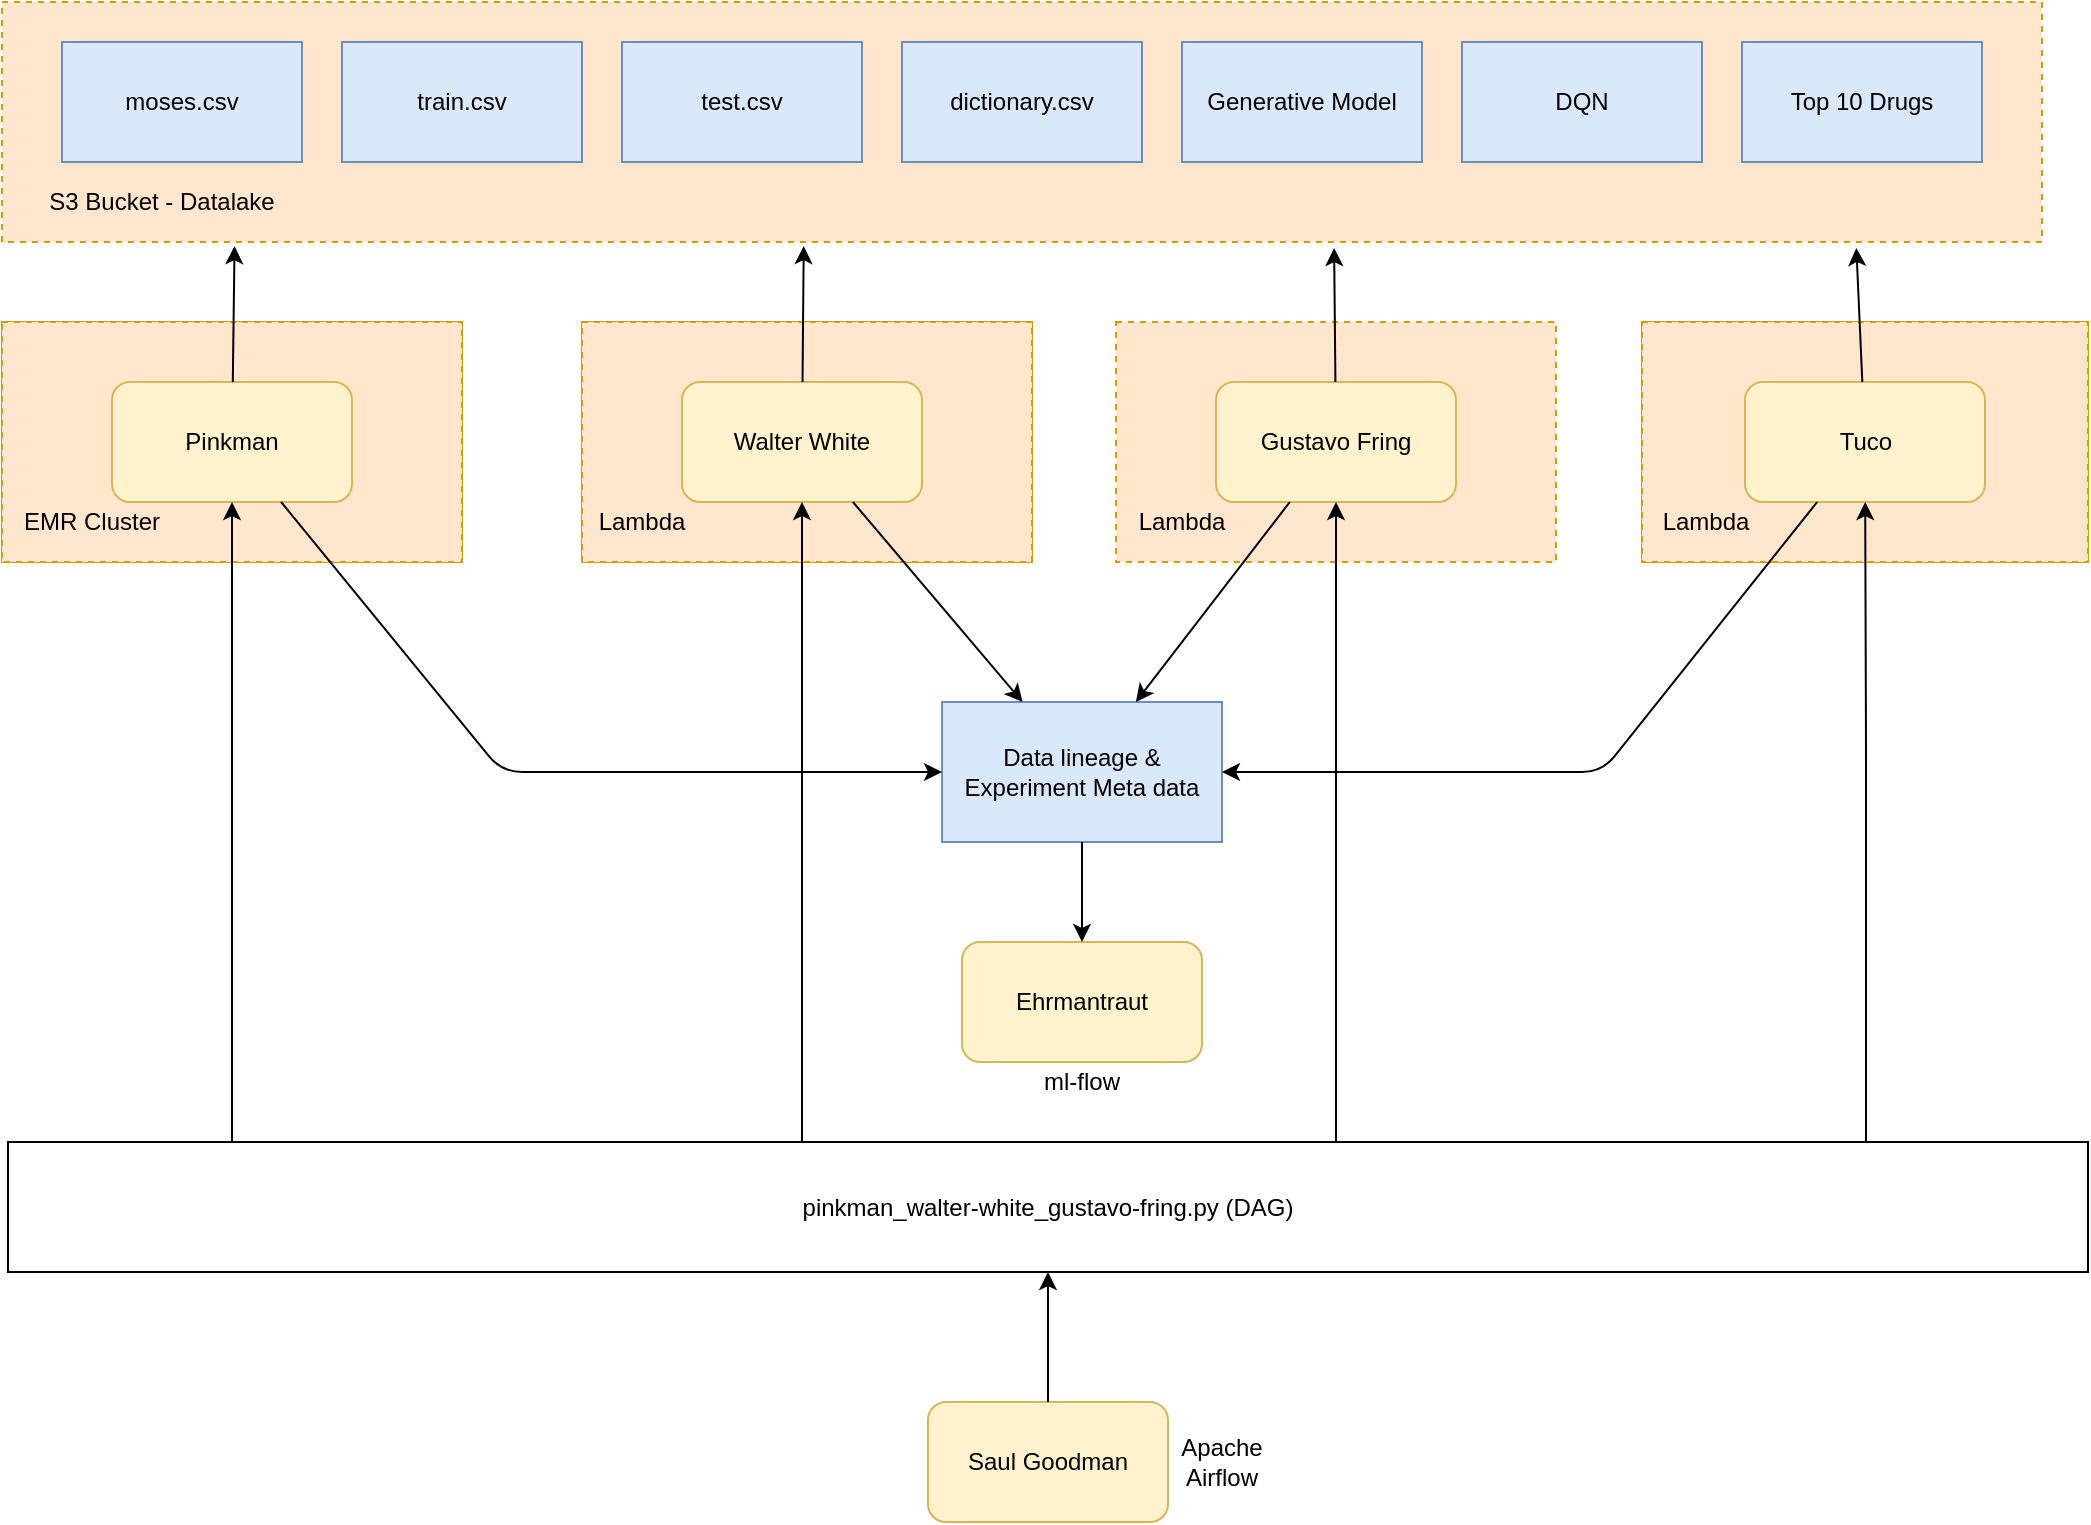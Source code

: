 <mxfile version="12.9.3" type="device"><diagram id="lmk1TOWlOx-mdo7H3TdX" name="Page-1"><mxGraphModel dx="1426" dy="1949" grid="1" gridSize="10" guides="1" tooltips="1" connect="1" arrows="1" fold="1" page="1" pageScale="1" pageWidth="827" pageHeight="1169" math="0" shadow="0"><root><mxCell id="0"/><mxCell id="1" parent="0"/><mxCell id="G7s3gnp-R0jqKUmQ308u-65" value="" style="rounded=0;whiteSpace=wrap;html=1;strokeColor=#d79b00;dashed=1;fillColor=#ffe6cc;" vertex="1" parent="1"><mxGeometry x="50" y="-210" width="1020" height="120" as="geometry"/></mxCell><mxCell id="G7s3gnp-R0jqKUmQ308u-2" value="Ehrmantraut" style="rounded=1;whiteSpace=wrap;html=1;fillColor=#fff2cc;strokeColor=#d6b656;" vertex="1" parent="1"><mxGeometry x="530" y="260" width="120" height="60" as="geometry"/></mxCell><mxCell id="G7s3gnp-R0jqKUmQ308u-5" value="Saul Goodman" style="rounded=1;whiteSpace=wrap;html=1;fillColor=#fff2cc;strokeColor=#d6b656;" vertex="1" parent="1"><mxGeometry x="513" y="490" width="120" height="60" as="geometry"/></mxCell><mxCell id="G7s3gnp-R0jqKUmQ308u-19" value="Data lineage &amp;amp; Experiment Meta data" style="rounded=0;whiteSpace=wrap;html=1;fillColor=#dae8fc;strokeColor=#6c8ebf;" vertex="1" parent="1"><mxGeometry x="520" y="140" width="140" height="70" as="geometry"/></mxCell><mxCell id="G7s3gnp-R0jqKUmQ308u-24" value="" style="endArrow=classic;html=1;" edge="1" parent="1" source="G7s3gnp-R0jqKUmQ308u-19" target="G7s3gnp-R0jqKUmQ308u-2"><mxGeometry width="50" height="50" relative="1" as="geometry"><mxPoint x="500" y="-105" as="sourcePoint"/><mxPoint x="550" y="-155" as="targetPoint"/></mxGeometry></mxCell><mxCell id="G7s3gnp-R0jqKUmQ308u-25" value="" style="endArrow=classic;html=1;" edge="1" parent="1" source="G7s3gnp-R0jqKUmQ308u-5" target="G7s3gnp-R0jqKUmQ308u-1"><mxGeometry width="50" height="50" relative="1" as="geometry"><mxPoint x="263" y="587.5" as="sourcePoint"/><mxPoint x="313" y="537.5" as="targetPoint"/></mxGeometry></mxCell><mxCell id="G7s3gnp-R0jqKUmQ308u-29" value="train.csv" style="rounded=0;whiteSpace=wrap;html=1;fillColor=#dae8fc;strokeColor=#6c8ebf;" vertex="1" parent="1"><mxGeometry x="220" y="-190" width="120" height="60" as="geometry"/></mxCell><mxCell id="G7s3gnp-R0jqKUmQ308u-30" value="test.csv" style="rounded=0;whiteSpace=wrap;html=1;fillColor=#dae8fc;strokeColor=#6c8ebf;" vertex="1" parent="1"><mxGeometry x="360" y="-190" width="120" height="60" as="geometry"/></mxCell><mxCell id="G7s3gnp-R0jqKUmQ308u-32" value="dictionary.csv" style="rounded=0;whiteSpace=wrap;html=1;fillColor=#dae8fc;strokeColor=#6c8ebf;" vertex="1" parent="1"><mxGeometry x="500" y="-190" width="120" height="60" as="geometry"/></mxCell><mxCell id="G7s3gnp-R0jqKUmQ308u-1" value="pinkman_walter-white_gustavo-fring.py (DAG)" style="rounded=0;whiteSpace=wrap;html=1;" vertex="1" parent="1"><mxGeometry x="53" y="360" width="1040" height="65" as="geometry"/></mxCell><mxCell id="G7s3gnp-R0jqKUmQ308u-51" value="moses.csv" style="rounded=0;whiteSpace=wrap;html=1;fillColor=#dae8fc;strokeColor=#6c8ebf;" vertex="1" parent="1"><mxGeometry x="80" y="-190" width="120" height="60" as="geometry"/></mxCell><mxCell id="G7s3gnp-R0jqKUmQ308u-53" value="Generative Model" style="rounded=0;whiteSpace=wrap;html=1;fillColor=#dae8fc;strokeColor=#6c8ebf;" vertex="1" parent="1"><mxGeometry x="640" y="-190" width="120" height="60" as="geometry"/></mxCell><mxCell id="G7s3gnp-R0jqKUmQ308u-54" value="DQN" style="rounded=0;whiteSpace=wrap;html=1;fillColor=#dae8fc;strokeColor=#6c8ebf;" vertex="1" parent="1"><mxGeometry x="780" y="-190" width="120" height="60" as="geometry"/></mxCell><mxCell id="G7s3gnp-R0jqKUmQ308u-58" value="" style="group;fillColor=#ffe6cc;strokeColor=#d79b00;" vertex="1" connectable="0" parent="1"><mxGeometry x="50" y="-50" width="230" height="120" as="geometry"/></mxCell><mxCell id="G7s3gnp-R0jqKUmQ308u-39" value="" style="rounded=0;whiteSpace=wrap;html=1;dashed=1;fillColor=#ffe6cc;strokeColor=#d79b00;" vertex="1" parent="G7s3gnp-R0jqKUmQ308u-58"><mxGeometry width="230" height="120" as="geometry"/></mxCell><mxCell id="G7s3gnp-R0jqKUmQ308u-9" value="Pinkman" style="rounded=1;whiteSpace=wrap;html=1;fillColor=#fff2cc;strokeColor=#d6b656;" vertex="1" parent="G7s3gnp-R0jqKUmQ308u-58"><mxGeometry x="55" y="30" width="120" height="60" as="geometry"/></mxCell><mxCell id="G7s3gnp-R0jqKUmQ308u-40" value="EMR Cluster" style="text;html=1;strokeColor=none;fillColor=none;align=center;verticalAlign=middle;whiteSpace=wrap;rounded=0;dashed=1;" vertex="1" parent="G7s3gnp-R0jqKUmQ308u-58"><mxGeometry y="90" width="90" height="20" as="geometry"/></mxCell><mxCell id="G7s3gnp-R0jqKUmQ308u-59" value="" style="group;fillColor=#ffe6cc;strokeColor=#d79b00;" vertex="1" connectable="0" parent="1"><mxGeometry x="340" y="-50" width="225" height="120" as="geometry"/></mxCell><mxCell id="G7s3gnp-R0jqKUmQ308u-41" value="" style="rounded=0;whiteSpace=wrap;html=1;dashed=1;fillColor=#ffe6cc;strokeColor=#d79b00;" vertex="1" parent="G7s3gnp-R0jqKUmQ308u-59"><mxGeometry width="225" height="120" as="geometry"/></mxCell><mxCell id="G7s3gnp-R0jqKUmQ308u-8" value="Walter White" style="rounded=1;whiteSpace=wrap;html=1;fillColor=#fff2cc;strokeColor=#d6b656;" vertex="1" parent="G7s3gnp-R0jqKUmQ308u-59"><mxGeometry x="50" y="30" width="120" height="60" as="geometry"/></mxCell><mxCell id="G7s3gnp-R0jqKUmQ308u-49" value="Lambda" style="text;html=1;strokeColor=none;fillColor=none;align=center;verticalAlign=middle;whiteSpace=wrap;rounded=0;dashed=1;" vertex="1" parent="G7s3gnp-R0jqKUmQ308u-59"><mxGeometry x="10" y="90" width="40" height="20" as="geometry"/></mxCell><mxCell id="G7s3gnp-R0jqKUmQ308u-60" value="" style="group" vertex="1" connectable="0" parent="1"><mxGeometry x="607" y="-50" width="220" height="120" as="geometry"/></mxCell><mxCell id="G7s3gnp-R0jqKUmQ308u-55" value="" style="rounded=0;whiteSpace=wrap;html=1;dashed=1;fillColor=#ffe6cc;strokeColor=#d79b00;" vertex="1" parent="G7s3gnp-R0jqKUmQ308u-60"><mxGeometry width="220" height="120" as="geometry"/></mxCell><mxCell id="G7s3gnp-R0jqKUmQ308u-10" value="Gustavo Fring" style="rounded=1;whiteSpace=wrap;html=1;fillColor=#fff2cc;strokeColor=#d6b656;" vertex="1" parent="G7s3gnp-R0jqKUmQ308u-60"><mxGeometry x="50" y="30" width="120" height="60" as="geometry"/></mxCell><mxCell id="G7s3gnp-R0jqKUmQ308u-56" value="Lambda" style="text;html=1;strokeColor=none;fillColor=none;align=center;verticalAlign=middle;whiteSpace=wrap;rounded=0;dashed=1;" vertex="1" parent="G7s3gnp-R0jqKUmQ308u-60"><mxGeometry x="13" y="90" width="40" height="20" as="geometry"/></mxCell><mxCell id="G7s3gnp-R0jqKUmQ308u-63" value="" style="group;fillColor=#ffe6cc;strokeColor=#d79b00;" vertex="1" connectable="0" parent="1"><mxGeometry x="870" y="-50" width="223" height="120" as="geometry"/></mxCell><mxCell id="G7s3gnp-R0jqKUmQ308u-61" value="" style="rounded=0;whiteSpace=wrap;html=1;dashed=1;fillColor=#ffe6cc;strokeColor=#d79b00;" vertex="1" parent="G7s3gnp-R0jqKUmQ308u-63"><mxGeometry width="223" height="120" as="geometry"/></mxCell><mxCell id="G7s3gnp-R0jqKUmQ308u-11" value="Tuco" style="rounded=1;whiteSpace=wrap;html=1;fillColor=#fff2cc;strokeColor=#d6b656;" vertex="1" parent="G7s3gnp-R0jqKUmQ308u-63"><mxGeometry x="51.5" y="30" width="120" height="60" as="geometry"/></mxCell><mxCell id="G7s3gnp-R0jqKUmQ308u-62" value="Lambda" style="text;html=1;strokeColor=none;fillColor=none;align=center;verticalAlign=middle;whiteSpace=wrap;rounded=0;dashed=1;" vertex="1" parent="G7s3gnp-R0jqKUmQ308u-63"><mxGeometry x="11.5" y="90" width="40" height="20" as="geometry"/></mxCell><mxCell id="G7s3gnp-R0jqKUmQ308u-64" value="Top 10 Drugs" style="rounded=0;whiteSpace=wrap;html=1;fillColor=#dae8fc;strokeColor=#6c8ebf;" vertex="1" parent="1"><mxGeometry x="920" y="-190" width="120" height="60" as="geometry"/></mxCell><mxCell id="G7s3gnp-R0jqKUmQ308u-66" value="S3 Bucket - Datalake" style="text;html=1;strokeColor=none;fillColor=none;align=center;verticalAlign=middle;whiteSpace=wrap;rounded=0;dashed=1;" vertex="1" parent="1"><mxGeometry x="60" y="-120" width="140" height="20" as="geometry"/></mxCell><mxCell id="G7s3gnp-R0jqKUmQ308u-68" value="" style="endArrow=classic;html=1;" edge="1" parent="1" source="G7s3gnp-R0jqKUmQ308u-1" target="G7s3gnp-R0jqKUmQ308u-9"><mxGeometry width="50" height="50" relative="1" as="geometry"><mxPoint x="160" y="155" as="sourcePoint"/><mxPoint x="170" y="100" as="targetPoint"/><Array as="points"><mxPoint x="165" y="360"/><mxPoint x="165" y="160"/></Array></mxGeometry></mxCell><mxCell id="G7s3gnp-R0jqKUmQ308u-69" value="" style="endArrow=classic;html=1;" edge="1" parent="1" source="G7s3gnp-R0jqKUmQ308u-1" target="G7s3gnp-R0jqKUmQ308u-8"><mxGeometry width="50" height="50" relative="1" as="geometry"><mxPoint x="400" y="360" as="sourcePoint"/><mxPoint x="450" y="310" as="targetPoint"/><Array as="points"><mxPoint x="450" y="360"/><mxPoint x="450" y="160"/></Array></mxGeometry></mxCell><mxCell id="G7s3gnp-R0jqKUmQ308u-70" value="" style="endArrow=classic;html=1;" edge="1" parent="1" source="G7s3gnp-R0jqKUmQ308u-1" target="G7s3gnp-R0jqKUmQ308u-10"><mxGeometry width="50" height="50" relative="1" as="geometry"><mxPoint x="370" y="140" as="sourcePoint"/><mxPoint x="420" y="90" as="targetPoint"/><Array as="points"><mxPoint x="717" y="360"/><mxPoint x="717" y="160"/></Array></mxGeometry></mxCell><mxCell id="G7s3gnp-R0jqKUmQ308u-71" value="" style="endArrow=classic;html=1;" edge="1" parent="1" source="G7s3gnp-R0jqKUmQ308u-1" target="G7s3gnp-R0jqKUmQ308u-11"><mxGeometry width="50" height="50" relative="1" as="geometry"><mxPoint x="780" y="140" as="sourcePoint"/><mxPoint x="830" y="90" as="targetPoint"/><Array as="points"><mxPoint x="982" y="360"/><mxPoint x="982" y="160"/></Array></mxGeometry></mxCell><mxCell id="G7s3gnp-R0jqKUmQ308u-72" value="" style="endArrow=classic;html=1;entryX=0.114;entryY=1.017;entryDx=0;entryDy=0;entryPerimeter=0;" edge="1" parent="1" source="G7s3gnp-R0jqKUmQ308u-9" target="G7s3gnp-R0jqKUmQ308u-65"><mxGeometry width="50" height="50" relative="1" as="geometry"><mxPoint x="190" y="360" as="sourcePoint"/><mxPoint x="240" y="310" as="targetPoint"/></mxGeometry></mxCell><mxCell id="G7s3gnp-R0jqKUmQ308u-73" value="" style="endArrow=classic;html=1;entryX=0.393;entryY=1.017;entryDx=0;entryDy=0;entryPerimeter=0;" edge="1" parent="1" source="G7s3gnp-R0jqKUmQ308u-8" target="G7s3gnp-R0jqKUmQ308u-65"><mxGeometry width="50" height="50" relative="1" as="geometry"><mxPoint x="270" y="130" as="sourcePoint"/><mxPoint x="450" y="-80" as="targetPoint"/></mxGeometry></mxCell><mxCell id="G7s3gnp-R0jqKUmQ308u-74" value="" style="endArrow=classic;html=1;entryX=0.653;entryY=1.025;entryDx=0;entryDy=0;entryPerimeter=0;" edge="1" parent="1" source="G7s3gnp-R0jqKUmQ308u-10" target="G7s3gnp-R0jqKUmQ308u-65"><mxGeometry width="50" height="50" relative="1" as="geometry"><mxPoint x="400" y="350" as="sourcePoint"/><mxPoint x="450" y="300" as="targetPoint"/></mxGeometry></mxCell><mxCell id="G7s3gnp-R0jqKUmQ308u-75" value="" style="endArrow=classic;html=1;entryX=0.909;entryY=1.025;entryDx=0;entryDy=0;entryPerimeter=0;" edge="1" parent="1" source="G7s3gnp-R0jqKUmQ308u-11" target="G7s3gnp-R0jqKUmQ308u-65"><mxGeometry width="50" height="50" relative="1" as="geometry"><mxPoint x="330" y="360" as="sourcePoint"/><mxPoint x="380" y="310" as="targetPoint"/></mxGeometry></mxCell><mxCell id="G7s3gnp-R0jqKUmQ308u-76" value="" style="endArrow=classic;html=1;" edge="1" parent="1" source="G7s3gnp-R0jqKUmQ308u-9" target="G7s3gnp-R0jqKUmQ308u-19"><mxGeometry width="50" height="50" relative="1" as="geometry"><mxPoint x="260" y="210" as="sourcePoint"/><mxPoint x="310" y="160" as="targetPoint"/><Array as="points"><mxPoint x="300" y="175"/></Array></mxGeometry></mxCell><mxCell id="G7s3gnp-R0jqKUmQ308u-77" value="" style="endArrow=classic;html=1;" edge="1" parent="1" source="G7s3gnp-R0jqKUmQ308u-8" target="G7s3gnp-R0jqKUmQ308u-19"><mxGeometry width="50" height="50" relative="1" as="geometry"><mxPoint x="370" y="260" as="sourcePoint"/><mxPoint x="420" y="210" as="targetPoint"/></mxGeometry></mxCell><mxCell id="G7s3gnp-R0jqKUmQ308u-78" value="" style="endArrow=classic;html=1;" edge="1" parent="1" source="G7s3gnp-R0jqKUmQ308u-10" target="G7s3gnp-R0jqKUmQ308u-19"><mxGeometry width="50" height="50" relative="1" as="geometry"><mxPoint x="800" y="180" as="sourcePoint"/><mxPoint x="850" y="130" as="targetPoint"/></mxGeometry></mxCell><mxCell id="G7s3gnp-R0jqKUmQ308u-79" value="" style="endArrow=classic;html=1;" edge="1" parent="1" source="G7s3gnp-R0jqKUmQ308u-11" target="G7s3gnp-R0jqKUmQ308u-19"><mxGeometry width="50" height="50" relative="1" as="geometry"><mxPoint x="860" y="190" as="sourcePoint"/><mxPoint x="910" y="140" as="targetPoint"/><Array as="points"><mxPoint x="850" y="175"/></Array></mxGeometry></mxCell><mxCell id="G7s3gnp-R0jqKUmQ308u-80" value="Apache Airflow" style="text;html=1;strokeColor=none;fillColor=none;align=center;verticalAlign=middle;whiteSpace=wrap;rounded=0;dashed=1;" vertex="1" parent="1"><mxGeometry x="640" y="510" width="40" height="20" as="geometry"/></mxCell><mxCell id="G7s3gnp-R0jqKUmQ308u-81" value="ml-flow" style="text;html=1;strokeColor=none;fillColor=none;align=center;verticalAlign=middle;whiteSpace=wrap;rounded=0;dashed=1;" vertex="1" parent="1"><mxGeometry x="565" y="320" width="50" height="20" as="geometry"/></mxCell></root></mxGraphModel></diagram></mxfile>